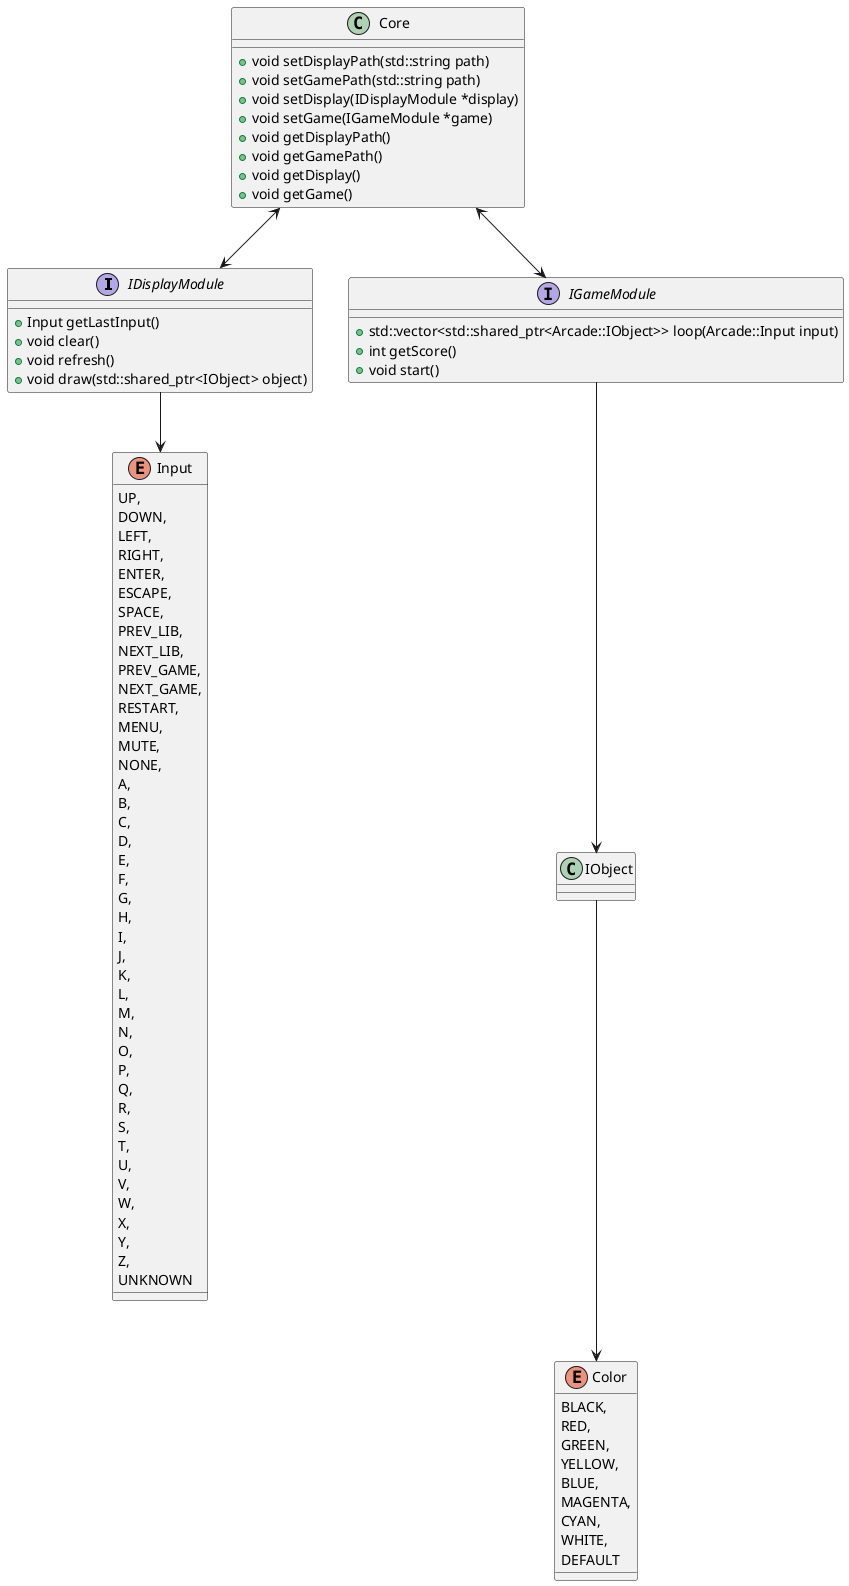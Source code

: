 @startuml
'https://plantuml.com/class-diagram

interface IDisplayModule
{
    + Input getLastInput()
    + void clear()
    + void refresh()
    + void draw(std::shared_ptr<IObject> object)
}

interface IGameModule
{
    + std::vector<std::shared_ptr<Arcade::IObject>> loop(Arcade::Input input)
    + int getScore()
    + void start()
}

enum Input
{
    UP,
    DOWN,
    LEFT,
    RIGHT,
    ENTER,
    ESCAPE,
    SPACE,
    PREV_LIB,
    NEXT_LIB,
    PREV_GAME,
    NEXT_GAME,
    RESTART,
    MENU,
    MUTE,
    NONE,
    A,
    B,
    C,
    D,
    E,
    F,
    G,
    H,
    I,
    J,
    K,
    L,
    M,
    N,
    O,
    P,
    Q,
    R,
    S,
    T,
    U,
    V,
    W,
    X,
    Y,
    Z,
    UNKNOWN
}

enum Color {
    BLACK,
    RED,
    GREEN,
    YELLOW,
    BLUE,
    MAGENTA,
    CYAN,
    WHITE,
    DEFAULT
}

class Core
{
    + void setDisplayPath(std::string path)
    + void setGamePath(std::string path)
    + void setDisplay(IDisplayModule *display)
    + void setGame(IGameModule *game)
    + void getDisplayPath()
    + void getGamePath()
    + void getDisplay()
    + void getGame()
}

class IObject
{

}

Core <--> IDisplayModule
Core <--> IGameModule
IObject --> Color
IGameModule --> IObject
IDisplayModule --> Input
@enduml